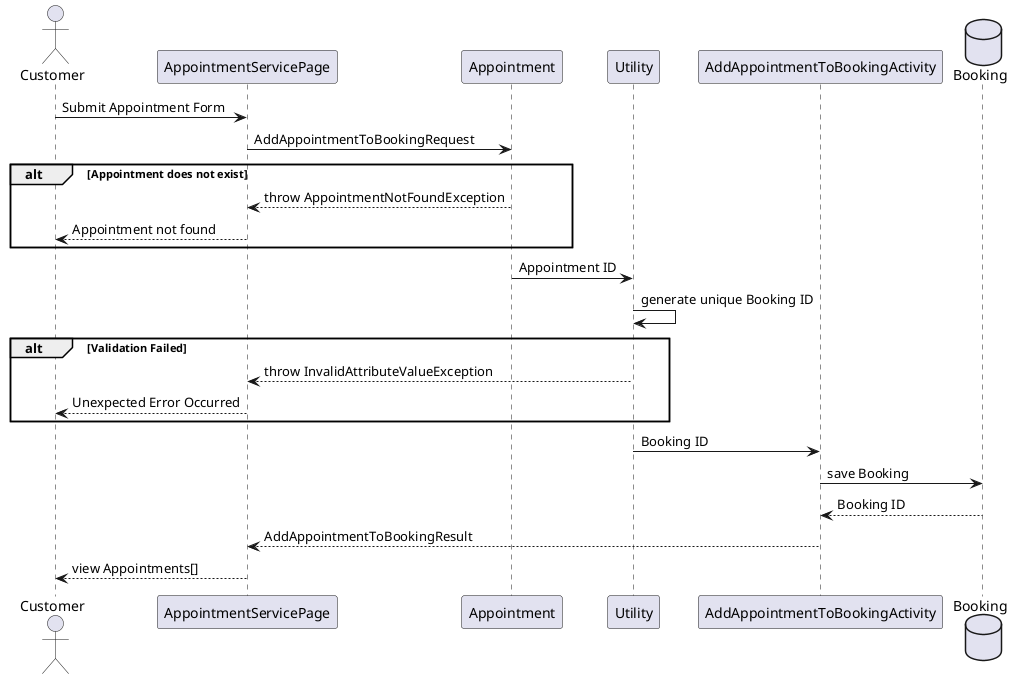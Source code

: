 @startuml
actor Customer
participant AppointmentServicePage
participant Appointment
participant Utility
participant AddAppointmentToBookingActivity
database Booking

Customer -> AppointmentServicePage : Submit Appointment Form
AppointmentServicePage -> Appointment : AddAppointmentToBookingRequest

alt Appointment does not exist
AppointmentServicePage <-- Appointment : throw AppointmentNotFoundException
Customer <-- AppointmentServicePage : Appointment not found
end

Appointment -> Utility : Appointment ID
Utility -> Utility : generate unique Booking ID

alt Validation Failed
AppointmentServicePage <-- Utility : throw InvalidAttributeValueException
Customer <-- AppointmentServicePage : Unexpected Error Occurred
end

Utility -> AddAppointmentToBookingActivity : Booking ID
AddAppointmentToBookingActivity -> Booking : save Booking
AddAppointmentToBookingActivity <-- Booking : Booking ID
AppointmentServicePage <-- AddAppointmentToBookingActivity : AddAppointmentToBookingResult
Customer <-- AppointmentServicePage : view Appointments[]
@enduml